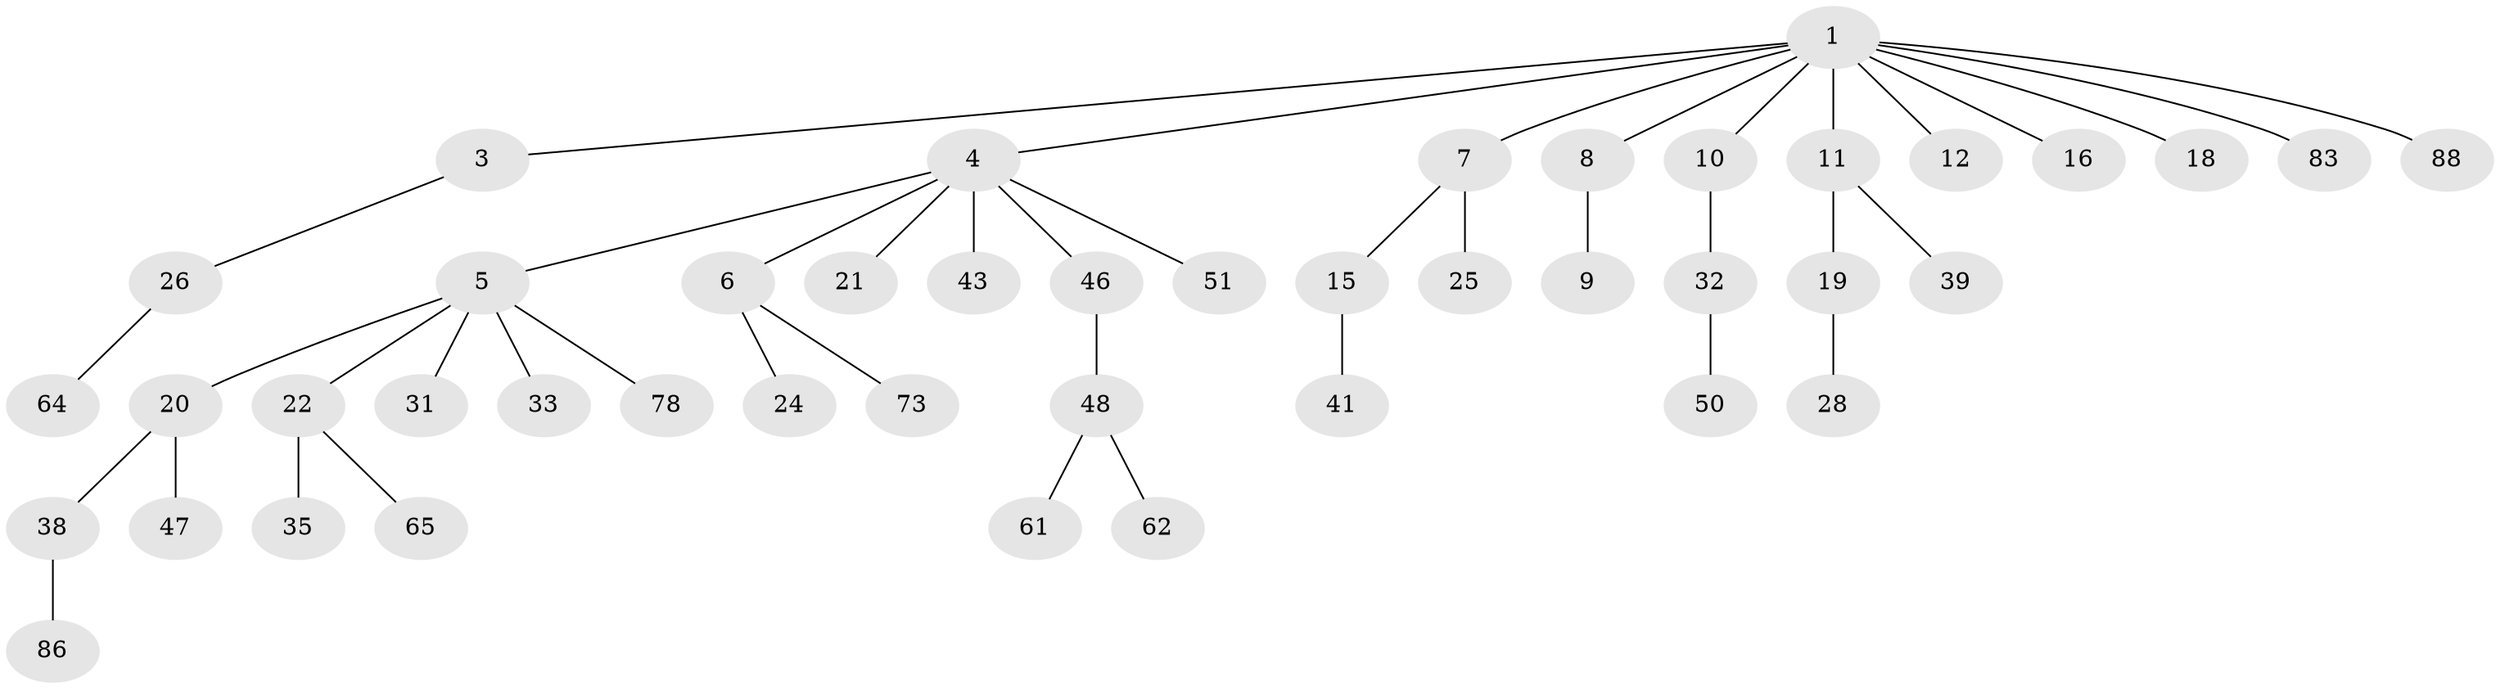 // original degree distribution, {7: 0.022727272727272728, 6: 0.022727272727272728, 2: 0.32954545454545453, 5: 0.011363636363636364, 3: 0.125, 4: 0.03409090909090909, 1: 0.45454545454545453}
// Generated by graph-tools (version 1.1) at 2025/15/03/09/25 04:15:39]
// undirected, 44 vertices, 43 edges
graph export_dot {
graph [start="1"]
  node [color=gray90,style=filled];
  1 [super="+2"];
  3;
  4;
  5;
  6 [super="+30+13+17"];
  7;
  8 [super="+66"];
  9 [super="+55"];
  10;
  11 [super="+72+14+57"];
  12 [super="+34"];
  15 [super="+76+37"];
  16;
  18 [super="+23"];
  19;
  20 [super="+27"];
  21 [super="+84"];
  22 [super="+29"];
  24 [super="+68"];
  25 [super="+42+53"];
  26 [super="+40+44"];
  28 [super="+36+69+60"];
  31;
  32 [super="+45"];
  33 [super="+49"];
  35;
  38 [super="+58"];
  39 [super="+52"];
  41 [super="+75"];
  43;
  46 [super="+67"];
  47 [super="+79"];
  48 [super="+56"];
  50 [super="+80"];
  51;
  61;
  62 [super="+82"];
  64;
  65;
  73 [super="+74"];
  78;
  83;
  86;
  88;
  1 -- 3;
  1 -- 8;
  1 -- 10;
  1 -- 16;
  1 -- 18;
  1 -- 88;
  1 -- 83;
  1 -- 4;
  1 -- 7;
  1 -- 11;
  1 -- 12;
  3 -- 26;
  4 -- 5;
  4 -- 6;
  4 -- 21;
  4 -- 43;
  4 -- 46;
  4 -- 51;
  5 -- 20;
  5 -- 22;
  5 -- 31;
  5 -- 33;
  5 -- 78;
  6 -- 24;
  6 -- 73;
  7 -- 15;
  7 -- 25;
  8 -- 9;
  10 -- 32;
  11 -- 19;
  11 -- 39;
  15 -- 41;
  19 -- 28;
  20 -- 38;
  20 -- 47;
  22 -- 65;
  22 -- 35;
  26 -- 64;
  32 -- 50;
  38 -- 86;
  46 -- 48;
  48 -- 61;
  48 -- 62;
}

